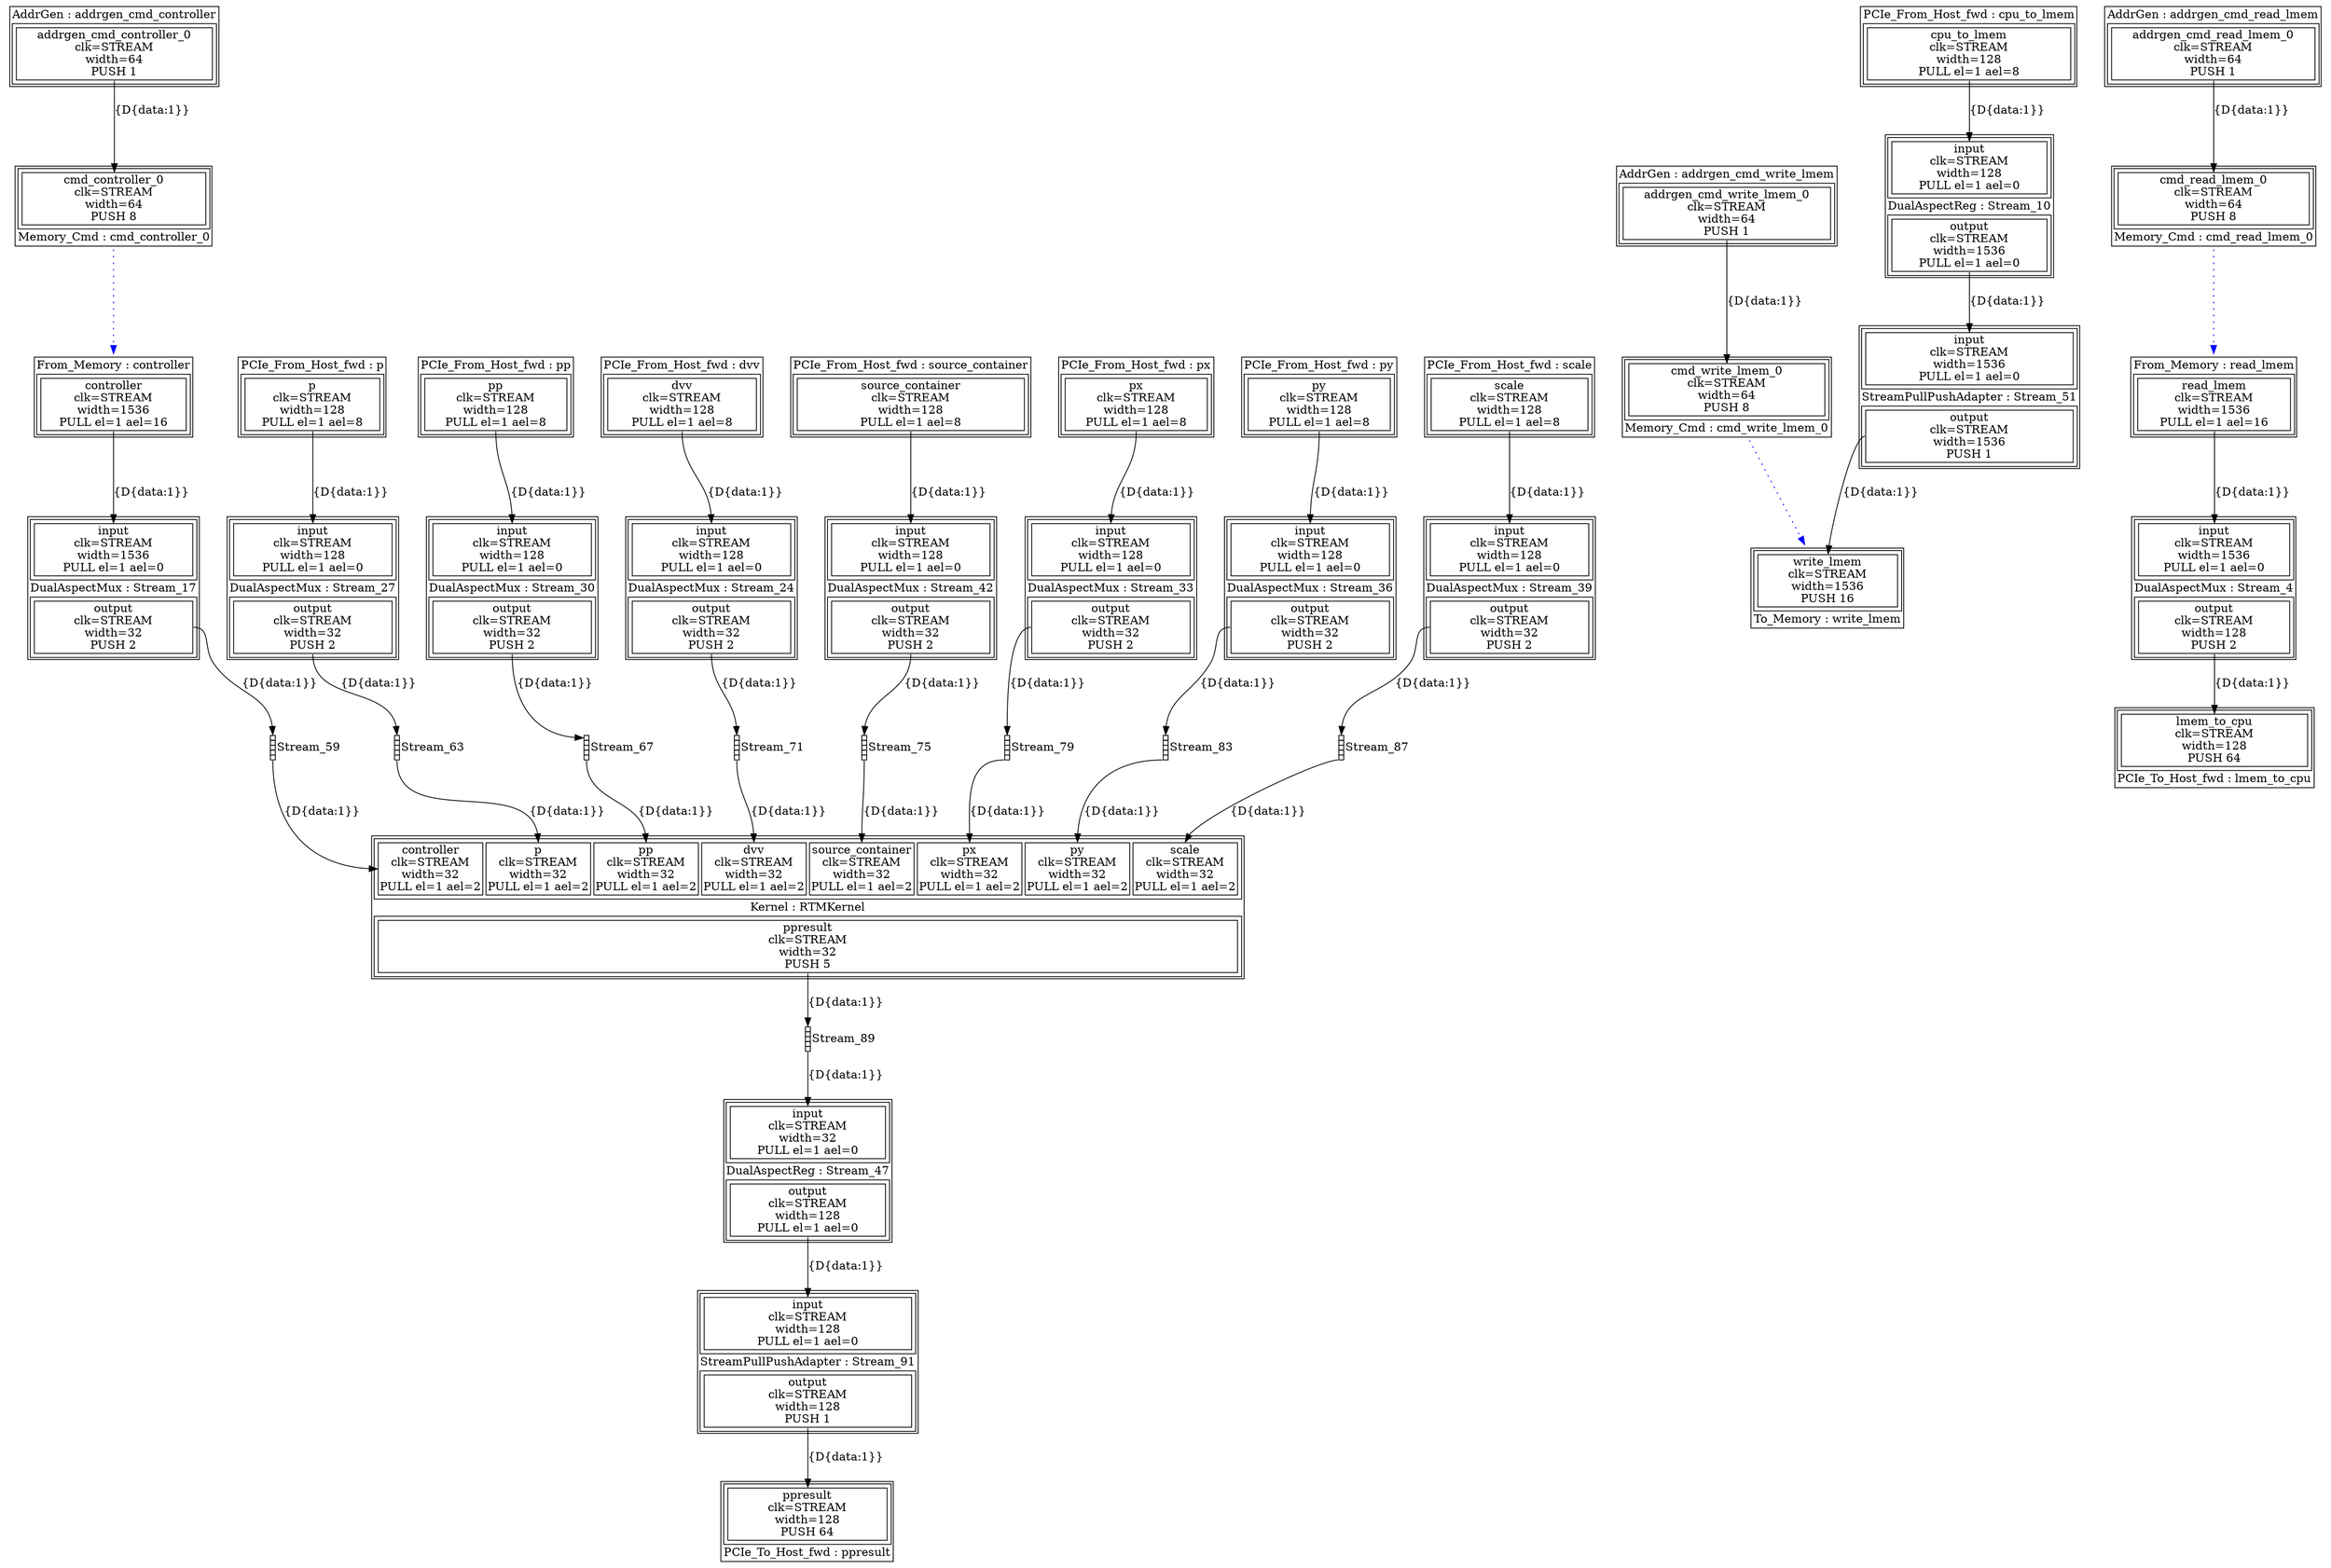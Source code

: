 digraph manager_compiler_graph {
RTMKernel[shape=plaintext, label=<<TABLE  BORDER="1" CELLPADDING="1" CELLSPACING="1"><TR><TD BGCOLOR="white" BORDER="0" PORT="inputs" ROWSPAN="1" COLSPAN="1"><TABLE  BORDER="1" CELLPADDING="1" CELLSPACING="4"><TR><TD BGCOLOR="white" BORDER="1" PORT="controller" ROWSPAN="1" COLSPAN="1">controller<BR/>clk=STREAM<BR/>width=32<BR/>PULL el=1 ael=2</TD><TD BGCOLOR="white" BORDER="1" PORT="p" ROWSPAN="1" COLSPAN="1">p<BR/>clk=STREAM<BR/>width=32<BR/>PULL el=1 ael=2</TD><TD BGCOLOR="white" BORDER="1" PORT="pp" ROWSPAN="1" COLSPAN="1">pp<BR/>clk=STREAM<BR/>width=32<BR/>PULL el=1 ael=2</TD><TD BGCOLOR="white" BORDER="1" PORT="dvv" ROWSPAN="1" COLSPAN="1">dvv<BR/>clk=STREAM<BR/>width=32<BR/>PULL el=1 ael=2</TD><TD BGCOLOR="white" BORDER="1" PORT="source_container" ROWSPAN="1" COLSPAN="1">source_container<BR/>clk=STREAM<BR/>width=32<BR/>PULL el=1 ael=2</TD><TD BGCOLOR="white" BORDER="1" PORT="px" ROWSPAN="1" COLSPAN="1">px<BR/>clk=STREAM<BR/>width=32<BR/>PULL el=1 ael=2</TD><TD BGCOLOR="white" BORDER="1" PORT="py" ROWSPAN="1" COLSPAN="1">py<BR/>clk=STREAM<BR/>width=32<BR/>PULL el=1 ael=2</TD><TD BGCOLOR="white" BORDER="1" PORT="scale" ROWSPAN="1" COLSPAN="1">scale<BR/>clk=STREAM<BR/>width=32<BR/>PULL el=1 ael=2</TD></TR></TABLE></TD></TR><TR><TD BGCOLOR="white" BORDER="0" PORT="node_info" ROWSPAN="1" COLSPAN="1">Kernel : RTMKernel</TD></TR><TR><TD BGCOLOR="white" BORDER="0" PORT="outputs" ROWSPAN="1" COLSPAN="1"><TABLE  BORDER="1" CELLPADDING="1" CELLSPACING="4"><TR><TD BGCOLOR="white" BORDER="1" PORT="ppresult" ROWSPAN="1" COLSPAN="1">ppresult<BR/>clk=STREAM<BR/>width=32<BR/>PUSH 5</TD></TR></TABLE></TD></TR></TABLE>>];
cpu_to_lmem[shape=plaintext, label=<<TABLE  BORDER="1" CELLPADDING="1" CELLSPACING="1"><TR><TD BGCOLOR="white" BORDER="0" PORT="node_info" ROWSPAN="1" COLSPAN="1">PCIe_From_Host_fwd : cpu_to_lmem</TD></TR><TR><TD BGCOLOR="white" BORDER="0" PORT="outputs" ROWSPAN="1" COLSPAN="1"><TABLE  BORDER="1" CELLPADDING="1" CELLSPACING="4"><TR><TD BGCOLOR="white" BORDER="1" PORT="cpu_to_lmem" ROWSPAN="1" COLSPAN="1">cpu_to_lmem<BR/>clk=STREAM<BR/>width=128<BR/>PULL el=1 ael=8</TD></TR></TABLE></TD></TR></TABLE>>];
lmem_to_cpu[shape=plaintext, label=<<TABLE  BORDER="1" CELLPADDING="1" CELLSPACING="1"><TR><TD BGCOLOR="white" BORDER="0" PORT="inputs" ROWSPAN="1" COLSPAN="1"><TABLE  BORDER="1" CELLPADDING="1" CELLSPACING="4"><TR><TD BGCOLOR="white" BORDER="1" PORT="lmem_to_cpu" ROWSPAN="1" COLSPAN="1">lmem_to_cpu<BR/>clk=STREAM<BR/>width=128<BR/>PUSH 64</TD></TR></TABLE></TD></TR><TR><TD BGCOLOR="white" BORDER="0" PORT="node_info" ROWSPAN="1" COLSPAN="1">PCIe_To_Host_fwd : lmem_to_cpu</TD></TR></TABLE>>];
addrgen_cmd_write_lmem[shape=plaintext, label=<<TABLE  BORDER="1" CELLPADDING="1" CELLSPACING="1"><TR><TD BGCOLOR="white" BORDER="0" PORT="node_info" ROWSPAN="1" COLSPAN="1">AddrGen : addrgen_cmd_write_lmem</TD></TR><TR><TD BGCOLOR="white" BORDER="0" PORT="outputs" ROWSPAN="1" COLSPAN="1"><TABLE  BORDER="1" CELLPADDING="1" CELLSPACING="4"><TR><TD BGCOLOR="white" BORDER="1" PORT="addrgen_cmd_write_lmem_0" ROWSPAN="1" COLSPAN="1">addrgen_cmd_write_lmem_0<BR/>clk=STREAM<BR/>width=64<BR/>PUSH 1</TD></TR></TABLE></TD></TR></TABLE>>];
cmd_write_lmem_0[shape=plaintext, label=<<TABLE  BORDER="1" CELLPADDING="1" CELLSPACING="1"><TR><TD BGCOLOR="white" BORDER="0" PORT="inputs" ROWSPAN="1" COLSPAN="1"><TABLE  BORDER="1" CELLPADDING="1" CELLSPACING="4"><TR><TD BGCOLOR="white" BORDER="1" PORT="cmd_write_lmem_0" ROWSPAN="1" COLSPAN="1">cmd_write_lmem_0<BR/>clk=STREAM<BR/>width=64<BR/>PUSH 8</TD></TR></TABLE></TD></TR><TR><TD BGCOLOR="white" BORDER="0" PORT="node_info" ROWSPAN="1" COLSPAN="1">Memory_Cmd : cmd_write_lmem_0</TD></TR></TABLE>>];
write_lmem[shape=plaintext, label=<<TABLE  BORDER="1" CELLPADDING="1" CELLSPACING="1"><TR><TD BGCOLOR="white" BORDER="0" PORT="inputs" ROWSPAN="1" COLSPAN="1"><TABLE  BORDER="1" CELLPADDING="1" CELLSPACING="4"><TR><TD BGCOLOR="white" BORDER="1" PORT="write_lmem" ROWSPAN="1" COLSPAN="1">write_lmem<BR/>clk=STREAM<BR/>width=1536<BR/>PUSH 16</TD></TR></TABLE></TD></TR><TR><TD BGCOLOR="white" BORDER="0" PORT="node_info" ROWSPAN="1" COLSPAN="1">To_Memory : write_lmem</TD></TR></TABLE>>];
addrgen_cmd_read_lmem[shape=plaintext, label=<<TABLE  BORDER="1" CELLPADDING="1" CELLSPACING="1"><TR><TD BGCOLOR="white" BORDER="0" PORT="node_info" ROWSPAN="1" COLSPAN="1">AddrGen : addrgen_cmd_read_lmem</TD></TR><TR><TD BGCOLOR="white" BORDER="0" PORT="outputs" ROWSPAN="1" COLSPAN="1"><TABLE  BORDER="1" CELLPADDING="1" CELLSPACING="4"><TR><TD BGCOLOR="white" BORDER="1" PORT="addrgen_cmd_read_lmem_0" ROWSPAN="1" COLSPAN="1">addrgen_cmd_read_lmem_0<BR/>clk=STREAM<BR/>width=64<BR/>PUSH 1</TD></TR></TABLE></TD></TR></TABLE>>];
cmd_read_lmem_0[shape=plaintext, label=<<TABLE  BORDER="1" CELLPADDING="1" CELLSPACING="1"><TR><TD BGCOLOR="white" BORDER="0" PORT="inputs" ROWSPAN="1" COLSPAN="1"><TABLE  BORDER="1" CELLPADDING="1" CELLSPACING="4"><TR><TD BGCOLOR="white" BORDER="1" PORT="cmd_read_lmem_0" ROWSPAN="1" COLSPAN="1">cmd_read_lmem_0<BR/>clk=STREAM<BR/>width=64<BR/>PUSH 8</TD></TR></TABLE></TD></TR><TR><TD BGCOLOR="white" BORDER="0" PORT="node_info" ROWSPAN="1" COLSPAN="1">Memory_Cmd : cmd_read_lmem_0</TD></TR></TABLE>>];
read_lmem[shape=plaintext, label=<<TABLE  BORDER="1" CELLPADDING="1" CELLSPACING="1"><TR><TD BGCOLOR="white" BORDER="0" PORT="node_info" ROWSPAN="1" COLSPAN="1">From_Memory : read_lmem</TD></TR><TR><TD BGCOLOR="white" BORDER="0" PORT="outputs" ROWSPAN="1" COLSPAN="1"><TABLE  BORDER="1" CELLPADDING="1" CELLSPACING="4"><TR><TD BGCOLOR="white" BORDER="1" PORT="read_lmem" ROWSPAN="1" COLSPAN="1">read_lmem<BR/>clk=STREAM<BR/>width=1536<BR/>PULL el=1 ael=16</TD></TR></TABLE></TD></TR></TABLE>>];
addrgen_cmd_controller[shape=plaintext, label=<<TABLE  BORDER="1" CELLPADDING="1" CELLSPACING="1"><TR><TD BGCOLOR="white" BORDER="0" PORT="node_info" ROWSPAN="1" COLSPAN="1">AddrGen : addrgen_cmd_controller</TD></TR><TR><TD BGCOLOR="white" BORDER="0" PORT="outputs" ROWSPAN="1" COLSPAN="1"><TABLE  BORDER="1" CELLPADDING="1" CELLSPACING="4"><TR><TD BGCOLOR="white" BORDER="1" PORT="addrgen_cmd_controller_0" ROWSPAN="1" COLSPAN="1">addrgen_cmd_controller_0<BR/>clk=STREAM<BR/>width=64<BR/>PUSH 1</TD></TR></TABLE></TD></TR></TABLE>>];
cmd_controller_0[shape=plaintext, label=<<TABLE  BORDER="1" CELLPADDING="1" CELLSPACING="1"><TR><TD BGCOLOR="white" BORDER="0" PORT="inputs" ROWSPAN="1" COLSPAN="1"><TABLE  BORDER="1" CELLPADDING="1" CELLSPACING="4"><TR><TD BGCOLOR="white" BORDER="1" PORT="cmd_controller_0" ROWSPAN="1" COLSPAN="1">cmd_controller_0<BR/>clk=STREAM<BR/>width=64<BR/>PUSH 8</TD></TR></TABLE></TD></TR><TR><TD BGCOLOR="white" BORDER="0" PORT="node_info" ROWSPAN="1" COLSPAN="1">Memory_Cmd : cmd_controller_0</TD></TR></TABLE>>];
controller[shape=plaintext, label=<<TABLE  BORDER="1" CELLPADDING="1" CELLSPACING="1"><TR><TD BGCOLOR="white" BORDER="0" PORT="node_info" ROWSPAN="1" COLSPAN="1">From_Memory : controller</TD></TR><TR><TD BGCOLOR="white" BORDER="0" PORT="outputs" ROWSPAN="1" COLSPAN="1"><TABLE  BORDER="1" CELLPADDING="1" CELLSPACING="4"><TR><TD BGCOLOR="white" BORDER="1" PORT="controller" ROWSPAN="1" COLSPAN="1">controller<BR/>clk=STREAM<BR/>width=1536<BR/>PULL el=1 ael=16</TD></TR></TABLE></TD></TR></TABLE>>];
dvv[shape=plaintext, label=<<TABLE  BORDER="1" CELLPADDING="1" CELLSPACING="1"><TR><TD BGCOLOR="white" BORDER="0" PORT="node_info" ROWSPAN="1" COLSPAN="1">PCIe_From_Host_fwd : dvv</TD></TR><TR><TD BGCOLOR="white" BORDER="0" PORT="outputs" ROWSPAN="1" COLSPAN="1"><TABLE  BORDER="1" CELLPADDING="1" CELLSPACING="4"><TR><TD BGCOLOR="white" BORDER="1" PORT="dvv" ROWSPAN="1" COLSPAN="1">dvv<BR/>clk=STREAM<BR/>width=128<BR/>PULL el=1 ael=8</TD></TR></TABLE></TD></TR></TABLE>>];
p[shape=plaintext, label=<<TABLE  BORDER="1" CELLPADDING="1" CELLSPACING="1"><TR><TD BGCOLOR="white" BORDER="0" PORT="node_info" ROWSPAN="1" COLSPAN="1">PCIe_From_Host_fwd : p</TD></TR><TR><TD BGCOLOR="white" BORDER="0" PORT="outputs" ROWSPAN="1" COLSPAN="1"><TABLE  BORDER="1" CELLPADDING="1" CELLSPACING="4"><TR><TD BGCOLOR="white" BORDER="1" PORT="p" ROWSPAN="1" COLSPAN="1">p<BR/>clk=STREAM<BR/>width=128<BR/>PULL el=1 ael=8</TD></TR></TABLE></TD></TR></TABLE>>];
pp[shape=plaintext, label=<<TABLE  BORDER="1" CELLPADDING="1" CELLSPACING="1"><TR><TD BGCOLOR="white" BORDER="0" PORT="node_info" ROWSPAN="1" COLSPAN="1">PCIe_From_Host_fwd : pp</TD></TR><TR><TD BGCOLOR="white" BORDER="0" PORT="outputs" ROWSPAN="1" COLSPAN="1"><TABLE  BORDER="1" CELLPADDING="1" CELLSPACING="4"><TR><TD BGCOLOR="white" BORDER="1" PORT="pp" ROWSPAN="1" COLSPAN="1">pp<BR/>clk=STREAM<BR/>width=128<BR/>PULL el=1 ael=8</TD></TR></TABLE></TD></TR></TABLE>>];
px[shape=plaintext, label=<<TABLE  BORDER="1" CELLPADDING="1" CELLSPACING="1"><TR><TD BGCOLOR="white" BORDER="0" PORT="node_info" ROWSPAN="1" COLSPAN="1">PCIe_From_Host_fwd : px</TD></TR><TR><TD BGCOLOR="white" BORDER="0" PORT="outputs" ROWSPAN="1" COLSPAN="1"><TABLE  BORDER="1" CELLPADDING="1" CELLSPACING="4"><TR><TD BGCOLOR="white" BORDER="1" PORT="px" ROWSPAN="1" COLSPAN="1">px<BR/>clk=STREAM<BR/>width=128<BR/>PULL el=1 ael=8</TD></TR></TABLE></TD></TR></TABLE>>];
py[shape=plaintext, label=<<TABLE  BORDER="1" CELLPADDING="1" CELLSPACING="1"><TR><TD BGCOLOR="white" BORDER="0" PORT="node_info" ROWSPAN="1" COLSPAN="1">PCIe_From_Host_fwd : py</TD></TR><TR><TD BGCOLOR="white" BORDER="0" PORT="outputs" ROWSPAN="1" COLSPAN="1"><TABLE  BORDER="1" CELLPADDING="1" CELLSPACING="4"><TR><TD BGCOLOR="white" BORDER="1" PORT="py" ROWSPAN="1" COLSPAN="1">py<BR/>clk=STREAM<BR/>width=128<BR/>PULL el=1 ael=8</TD></TR></TABLE></TD></TR></TABLE>>];
scale[shape=plaintext, label=<<TABLE  BORDER="1" CELLPADDING="1" CELLSPACING="1"><TR><TD BGCOLOR="white" BORDER="0" PORT="node_info" ROWSPAN="1" COLSPAN="1">PCIe_From_Host_fwd : scale</TD></TR><TR><TD BGCOLOR="white" BORDER="0" PORT="outputs" ROWSPAN="1" COLSPAN="1"><TABLE  BORDER="1" CELLPADDING="1" CELLSPACING="4"><TR><TD BGCOLOR="white" BORDER="1" PORT="scale" ROWSPAN="1" COLSPAN="1">scale<BR/>clk=STREAM<BR/>width=128<BR/>PULL el=1 ael=8</TD></TR></TABLE></TD></TR></TABLE>>];
source_container[shape=plaintext, label=<<TABLE  BORDER="1" CELLPADDING="1" CELLSPACING="1"><TR><TD BGCOLOR="white" BORDER="0" PORT="node_info" ROWSPAN="1" COLSPAN="1">PCIe_From_Host_fwd : source_container</TD></TR><TR><TD BGCOLOR="white" BORDER="0" PORT="outputs" ROWSPAN="1" COLSPAN="1"><TABLE  BORDER="1" CELLPADDING="1" CELLSPACING="4"><TR><TD BGCOLOR="white" BORDER="1" PORT="source_container" ROWSPAN="1" COLSPAN="1">source_container<BR/>clk=STREAM<BR/>width=128<BR/>PULL el=1 ael=8</TD></TR></TABLE></TD></TR></TABLE>>];
ppresult[shape=plaintext, label=<<TABLE  BORDER="1" CELLPADDING="1" CELLSPACING="1"><TR><TD BGCOLOR="white" BORDER="0" PORT="inputs" ROWSPAN="1" COLSPAN="1"><TABLE  BORDER="1" CELLPADDING="1" CELLSPACING="4"><TR><TD BGCOLOR="white" BORDER="1" PORT="ppresult" ROWSPAN="1" COLSPAN="1">ppresult<BR/>clk=STREAM<BR/>width=128<BR/>PUSH 64</TD></TR></TABLE></TD></TR><TR><TD BGCOLOR="white" BORDER="0" PORT="node_info" ROWSPAN="1" COLSPAN="1">PCIe_To_Host_fwd : ppresult</TD></TR></TABLE>>];
Stream_10[shape=plaintext, label=<<TABLE  BORDER="1" CELLPADDING="1" CELLSPACING="1"><TR><TD BGCOLOR="white" BORDER="0" PORT="inputs" ROWSPAN="1" COLSPAN="1"><TABLE  BORDER="1" CELLPADDING="1" CELLSPACING="4"><TR><TD BGCOLOR="white" BORDER="1" PORT="input" ROWSPAN="1" COLSPAN="1">input<BR/>clk=STREAM<BR/>width=128<BR/>PULL el=1 ael=0</TD></TR></TABLE></TD></TR><TR><TD BGCOLOR="white" BORDER="0" PORT="node_info" ROWSPAN="1" COLSPAN="1">DualAspectReg : Stream_10</TD></TR><TR><TD BGCOLOR="white" BORDER="0" PORT="outputs" ROWSPAN="1" COLSPAN="1"><TABLE  BORDER="1" CELLPADDING="1" CELLSPACING="4"><TR><TD BGCOLOR="white" BORDER="1" PORT="output" ROWSPAN="1" COLSPAN="1">output<BR/>clk=STREAM<BR/>width=1536<BR/>PULL el=1 ael=0</TD></TR></TABLE></TD></TR></TABLE>>];
Stream_4[shape=plaintext, label=<<TABLE  BORDER="1" CELLPADDING="1" CELLSPACING="1"><TR><TD BGCOLOR="white" BORDER="0" PORT="inputs" ROWSPAN="1" COLSPAN="1"><TABLE  BORDER="1" CELLPADDING="1" CELLSPACING="4"><TR><TD BGCOLOR="white" BORDER="1" PORT="input" ROWSPAN="1" COLSPAN="1">input<BR/>clk=STREAM<BR/>width=1536<BR/>PULL el=1 ael=0</TD></TR></TABLE></TD></TR><TR><TD BGCOLOR="white" BORDER="0" PORT="node_info" ROWSPAN="1" COLSPAN="1">DualAspectMux : Stream_4</TD></TR><TR><TD BGCOLOR="white" BORDER="0" PORT="outputs" ROWSPAN="1" COLSPAN="1"><TABLE  BORDER="1" CELLPADDING="1" CELLSPACING="4"><TR><TD BGCOLOR="white" BORDER="1" PORT="output" ROWSPAN="1" COLSPAN="1">output<BR/>clk=STREAM<BR/>width=128<BR/>PUSH 2</TD></TR></TABLE></TD></TR></TABLE>>];
Stream_17[shape=plaintext, label=<<TABLE  BORDER="1" CELLPADDING="1" CELLSPACING="1"><TR><TD BGCOLOR="white" BORDER="0" PORT="inputs" ROWSPAN="1" COLSPAN="1"><TABLE  BORDER="1" CELLPADDING="1" CELLSPACING="4"><TR><TD BGCOLOR="white" BORDER="1" PORT="input" ROWSPAN="1" COLSPAN="1">input<BR/>clk=STREAM<BR/>width=1536<BR/>PULL el=1 ael=0</TD></TR></TABLE></TD></TR><TR><TD BGCOLOR="white" BORDER="0" PORT="node_info" ROWSPAN="1" COLSPAN="1">DualAspectMux : Stream_17</TD></TR><TR><TD BGCOLOR="white" BORDER="0" PORT="outputs" ROWSPAN="1" COLSPAN="1"><TABLE  BORDER="1" CELLPADDING="1" CELLSPACING="4"><TR><TD BGCOLOR="white" BORDER="1" PORT="output" ROWSPAN="1" COLSPAN="1">output<BR/>clk=STREAM<BR/>width=32<BR/>PUSH 2</TD></TR></TABLE></TD></TR></TABLE>>];
Stream_27[shape=plaintext, label=<<TABLE  BORDER="1" CELLPADDING="1" CELLSPACING="1"><TR><TD BGCOLOR="white" BORDER="0" PORT="inputs" ROWSPAN="1" COLSPAN="1"><TABLE  BORDER="1" CELLPADDING="1" CELLSPACING="4"><TR><TD BGCOLOR="white" BORDER="1" PORT="input" ROWSPAN="1" COLSPAN="1">input<BR/>clk=STREAM<BR/>width=128<BR/>PULL el=1 ael=0</TD></TR></TABLE></TD></TR><TR><TD BGCOLOR="white" BORDER="0" PORT="node_info" ROWSPAN="1" COLSPAN="1">DualAspectMux : Stream_27</TD></TR><TR><TD BGCOLOR="white" BORDER="0" PORT="outputs" ROWSPAN="1" COLSPAN="1"><TABLE  BORDER="1" CELLPADDING="1" CELLSPACING="4"><TR><TD BGCOLOR="white" BORDER="1" PORT="output" ROWSPAN="1" COLSPAN="1">output<BR/>clk=STREAM<BR/>width=32<BR/>PUSH 2</TD></TR></TABLE></TD></TR></TABLE>>];
Stream_30[shape=plaintext, label=<<TABLE  BORDER="1" CELLPADDING="1" CELLSPACING="1"><TR><TD BGCOLOR="white" BORDER="0" PORT="inputs" ROWSPAN="1" COLSPAN="1"><TABLE  BORDER="1" CELLPADDING="1" CELLSPACING="4"><TR><TD BGCOLOR="white" BORDER="1" PORT="input" ROWSPAN="1" COLSPAN="1">input<BR/>clk=STREAM<BR/>width=128<BR/>PULL el=1 ael=0</TD></TR></TABLE></TD></TR><TR><TD BGCOLOR="white" BORDER="0" PORT="node_info" ROWSPAN="1" COLSPAN="1">DualAspectMux : Stream_30</TD></TR><TR><TD BGCOLOR="white" BORDER="0" PORT="outputs" ROWSPAN="1" COLSPAN="1"><TABLE  BORDER="1" CELLPADDING="1" CELLSPACING="4"><TR><TD BGCOLOR="white" BORDER="1" PORT="output" ROWSPAN="1" COLSPAN="1">output<BR/>clk=STREAM<BR/>width=32<BR/>PUSH 2</TD></TR></TABLE></TD></TR></TABLE>>];
Stream_24[shape=plaintext, label=<<TABLE  BORDER="1" CELLPADDING="1" CELLSPACING="1"><TR><TD BGCOLOR="white" BORDER="0" PORT="inputs" ROWSPAN="1" COLSPAN="1"><TABLE  BORDER="1" CELLPADDING="1" CELLSPACING="4"><TR><TD BGCOLOR="white" BORDER="1" PORT="input" ROWSPAN="1" COLSPAN="1">input<BR/>clk=STREAM<BR/>width=128<BR/>PULL el=1 ael=0</TD></TR></TABLE></TD></TR><TR><TD BGCOLOR="white" BORDER="0" PORT="node_info" ROWSPAN="1" COLSPAN="1">DualAspectMux : Stream_24</TD></TR><TR><TD BGCOLOR="white" BORDER="0" PORT="outputs" ROWSPAN="1" COLSPAN="1"><TABLE  BORDER="1" CELLPADDING="1" CELLSPACING="4"><TR><TD BGCOLOR="white" BORDER="1" PORT="output" ROWSPAN="1" COLSPAN="1">output<BR/>clk=STREAM<BR/>width=32<BR/>PUSH 2</TD></TR></TABLE></TD></TR></TABLE>>];
Stream_42[shape=plaintext, label=<<TABLE  BORDER="1" CELLPADDING="1" CELLSPACING="1"><TR><TD BGCOLOR="white" BORDER="0" PORT="inputs" ROWSPAN="1" COLSPAN="1"><TABLE  BORDER="1" CELLPADDING="1" CELLSPACING="4"><TR><TD BGCOLOR="white" BORDER="1" PORT="input" ROWSPAN="1" COLSPAN="1">input<BR/>clk=STREAM<BR/>width=128<BR/>PULL el=1 ael=0</TD></TR></TABLE></TD></TR><TR><TD BGCOLOR="white" BORDER="0" PORT="node_info" ROWSPAN="1" COLSPAN="1">DualAspectMux : Stream_42</TD></TR><TR><TD BGCOLOR="white" BORDER="0" PORT="outputs" ROWSPAN="1" COLSPAN="1"><TABLE  BORDER="1" CELLPADDING="1" CELLSPACING="4"><TR><TD BGCOLOR="white" BORDER="1" PORT="output" ROWSPAN="1" COLSPAN="1">output<BR/>clk=STREAM<BR/>width=32<BR/>PUSH 2</TD></TR></TABLE></TD></TR></TABLE>>];
Stream_33[shape=plaintext, label=<<TABLE  BORDER="1" CELLPADDING="1" CELLSPACING="1"><TR><TD BGCOLOR="white" BORDER="0" PORT="inputs" ROWSPAN="1" COLSPAN="1"><TABLE  BORDER="1" CELLPADDING="1" CELLSPACING="4"><TR><TD BGCOLOR="white" BORDER="1" PORT="input" ROWSPAN="1" COLSPAN="1">input<BR/>clk=STREAM<BR/>width=128<BR/>PULL el=1 ael=0</TD></TR></TABLE></TD></TR><TR><TD BGCOLOR="white" BORDER="0" PORT="node_info" ROWSPAN="1" COLSPAN="1">DualAspectMux : Stream_33</TD></TR><TR><TD BGCOLOR="white" BORDER="0" PORT="outputs" ROWSPAN="1" COLSPAN="1"><TABLE  BORDER="1" CELLPADDING="1" CELLSPACING="4"><TR><TD BGCOLOR="white" BORDER="1" PORT="output" ROWSPAN="1" COLSPAN="1">output<BR/>clk=STREAM<BR/>width=32<BR/>PUSH 2</TD></TR></TABLE></TD></TR></TABLE>>];
Stream_36[shape=plaintext, label=<<TABLE  BORDER="1" CELLPADDING="1" CELLSPACING="1"><TR><TD BGCOLOR="white" BORDER="0" PORT="inputs" ROWSPAN="1" COLSPAN="1"><TABLE  BORDER="1" CELLPADDING="1" CELLSPACING="4"><TR><TD BGCOLOR="white" BORDER="1" PORT="input" ROWSPAN="1" COLSPAN="1">input<BR/>clk=STREAM<BR/>width=128<BR/>PULL el=1 ael=0</TD></TR></TABLE></TD></TR><TR><TD BGCOLOR="white" BORDER="0" PORT="node_info" ROWSPAN="1" COLSPAN="1">DualAspectMux : Stream_36</TD></TR><TR><TD BGCOLOR="white" BORDER="0" PORT="outputs" ROWSPAN="1" COLSPAN="1"><TABLE  BORDER="1" CELLPADDING="1" CELLSPACING="4"><TR><TD BGCOLOR="white" BORDER="1" PORT="output" ROWSPAN="1" COLSPAN="1">output<BR/>clk=STREAM<BR/>width=32<BR/>PUSH 2</TD></TR></TABLE></TD></TR></TABLE>>];
Stream_39[shape=plaintext, label=<<TABLE  BORDER="1" CELLPADDING="1" CELLSPACING="1"><TR><TD BGCOLOR="white" BORDER="0" PORT="inputs" ROWSPAN="1" COLSPAN="1"><TABLE  BORDER="1" CELLPADDING="1" CELLSPACING="4"><TR><TD BGCOLOR="white" BORDER="1" PORT="input" ROWSPAN="1" COLSPAN="1">input<BR/>clk=STREAM<BR/>width=128<BR/>PULL el=1 ael=0</TD></TR></TABLE></TD></TR><TR><TD BGCOLOR="white" BORDER="0" PORT="node_info" ROWSPAN="1" COLSPAN="1">DualAspectMux : Stream_39</TD></TR><TR><TD BGCOLOR="white" BORDER="0" PORT="outputs" ROWSPAN="1" COLSPAN="1"><TABLE  BORDER="1" CELLPADDING="1" CELLSPACING="4"><TR><TD BGCOLOR="white" BORDER="1" PORT="output" ROWSPAN="1" COLSPAN="1">output<BR/>clk=STREAM<BR/>width=32<BR/>PUSH 2</TD></TR></TABLE></TD></TR></TABLE>>];
Stream_47[shape=plaintext, label=<<TABLE  BORDER="1" CELLPADDING="1" CELLSPACING="1"><TR><TD BGCOLOR="white" BORDER="0" PORT="inputs" ROWSPAN="1" COLSPAN="1"><TABLE  BORDER="1" CELLPADDING="1" CELLSPACING="4"><TR><TD BGCOLOR="white" BORDER="1" PORT="input" ROWSPAN="1" COLSPAN="1">input<BR/>clk=STREAM<BR/>width=32<BR/>PULL el=1 ael=0</TD></TR></TABLE></TD></TR><TR><TD BGCOLOR="white" BORDER="0" PORT="node_info" ROWSPAN="1" COLSPAN="1">DualAspectReg : Stream_47</TD></TR><TR><TD BGCOLOR="white" BORDER="0" PORT="outputs" ROWSPAN="1" COLSPAN="1"><TABLE  BORDER="1" CELLPADDING="1" CELLSPACING="4"><TR><TD BGCOLOR="white" BORDER="1" PORT="output" ROWSPAN="1" COLSPAN="1">output<BR/>clk=STREAM<BR/>width=128<BR/>PULL el=1 ael=0</TD></TR></TABLE></TD></TR></TABLE>>];
Stream_51[shape=plaintext, label=<<TABLE  BORDER="1" CELLPADDING="1" CELLSPACING="1"><TR><TD BGCOLOR="white" BORDER="0" PORT="inputs" ROWSPAN="1" COLSPAN="1"><TABLE  BORDER="1" CELLPADDING="1" CELLSPACING="4"><TR><TD BGCOLOR="white" BORDER="1" PORT="input" ROWSPAN="1" COLSPAN="1">input<BR/>clk=STREAM<BR/>width=1536<BR/>PULL el=1 ael=0</TD></TR></TABLE></TD></TR><TR><TD BGCOLOR="white" BORDER="0" PORT="node_info" ROWSPAN="1" COLSPAN="1">StreamPullPushAdapter : Stream_51</TD></TR><TR><TD BGCOLOR="white" BORDER="0" PORT="outputs" ROWSPAN="1" COLSPAN="1"><TABLE  BORDER="1" CELLPADDING="1" CELLSPACING="4"><TR><TD BGCOLOR="white" BORDER="1" PORT="output" ROWSPAN="1" COLSPAN="1">output<BR/>clk=STREAM<BR/>width=1536<BR/>PUSH 1</TD></TR></TABLE></TD></TR></TABLE>>];
Stream_91[shape=plaintext, label=<<TABLE  BORDER="1" CELLPADDING="1" CELLSPACING="1"><TR><TD BGCOLOR="white" BORDER="0" PORT="inputs" ROWSPAN="1" COLSPAN="1"><TABLE  BORDER="1" CELLPADDING="1" CELLSPACING="4"><TR><TD BGCOLOR="white" BORDER="1" PORT="input" ROWSPAN="1" COLSPAN="1">input<BR/>clk=STREAM<BR/>width=128<BR/>PULL el=1 ael=0</TD></TR></TABLE></TD></TR><TR><TD BGCOLOR="white" BORDER="0" PORT="node_info" ROWSPAN="1" COLSPAN="1">StreamPullPushAdapter : Stream_91</TD></TR><TR><TD BGCOLOR="white" BORDER="0" PORT="outputs" ROWSPAN="1" COLSPAN="1"><TABLE  BORDER="1" CELLPADDING="1" CELLSPACING="4"><TR><TD BGCOLOR="white" BORDER="1" PORT="output" ROWSPAN="1" COLSPAN="1">output<BR/>clk=STREAM<BR/>width=128<BR/>PUSH 1</TD></TR></TABLE></TD></TR></TABLE>>];
Stream_59[shape=plaintext, label=<<TABLE BORDER="0" CELLSPACING="0" CELLBORDER="1"> <TR><TD PORT="input"></TD><TD BORDER="0" ROWSPAN="6" WIDTH="1">Stream_59</TD></TR> <TR><TD></TD></TR> <TR><TD></TD></TR> <TR><TD></TD></TR> <TR><TD></TD></TR> <TR HEIGHT="0" CELLPADDING="0" BORDER="0" ><TD CELLPADDING="0" BORDER="0" PORT="output"></TD></TR> </TABLE>>];
Stream_63[shape=plaintext, label=<<TABLE BORDER="0" CELLSPACING="0" CELLBORDER="1"> <TR><TD PORT="input"></TD><TD BORDER="0" ROWSPAN="6" WIDTH="1">Stream_63</TD></TR> <TR><TD></TD></TR> <TR><TD></TD></TR> <TR><TD></TD></TR> <TR><TD></TD></TR> <TR HEIGHT="0" CELLPADDING="0" BORDER="0" ><TD CELLPADDING="0" BORDER="0" PORT="output"></TD></TR> </TABLE>>];
Stream_67[shape=plaintext, label=<<TABLE BORDER="0" CELLSPACING="0" CELLBORDER="1"> <TR><TD PORT="input"></TD><TD BORDER="0" ROWSPAN="6" WIDTH="1">Stream_67</TD></TR> <TR><TD></TD></TR> <TR><TD></TD></TR> <TR><TD></TD></TR> <TR><TD></TD></TR> <TR HEIGHT="0" CELLPADDING="0" BORDER="0" ><TD CELLPADDING="0" BORDER="0" PORT="output"></TD></TR> </TABLE>>];
Stream_71[shape=plaintext, label=<<TABLE BORDER="0" CELLSPACING="0" CELLBORDER="1"> <TR><TD PORT="input"></TD><TD BORDER="0" ROWSPAN="6" WIDTH="1">Stream_71</TD></TR> <TR><TD></TD></TR> <TR><TD></TD></TR> <TR><TD></TD></TR> <TR><TD></TD></TR> <TR HEIGHT="0" CELLPADDING="0" BORDER="0" ><TD CELLPADDING="0" BORDER="0" PORT="output"></TD></TR> </TABLE>>];
Stream_75[shape=plaintext, label=<<TABLE BORDER="0" CELLSPACING="0" CELLBORDER="1"> <TR><TD PORT="input"></TD><TD BORDER="0" ROWSPAN="6" WIDTH="1">Stream_75</TD></TR> <TR><TD></TD></TR> <TR><TD></TD></TR> <TR><TD></TD></TR> <TR><TD></TD></TR> <TR HEIGHT="0" CELLPADDING="0" BORDER="0" ><TD CELLPADDING="0" BORDER="0" PORT="output"></TD></TR> </TABLE>>];
Stream_79[shape=plaintext, label=<<TABLE BORDER="0" CELLSPACING="0" CELLBORDER="1"> <TR><TD PORT="input"></TD><TD BORDER="0" ROWSPAN="6" WIDTH="1">Stream_79</TD></TR> <TR><TD></TD></TR> <TR><TD></TD></TR> <TR><TD></TD></TR> <TR><TD></TD></TR> <TR HEIGHT="0" CELLPADDING="0" BORDER="0" ><TD CELLPADDING="0" BORDER="0" PORT="output"></TD></TR> </TABLE>>];
Stream_83[shape=plaintext, label=<<TABLE BORDER="0" CELLSPACING="0" CELLBORDER="1"> <TR><TD PORT="input"></TD><TD BORDER="0" ROWSPAN="6" WIDTH="1">Stream_83</TD></TR> <TR><TD></TD></TR> <TR><TD></TD></TR> <TR><TD></TD></TR> <TR><TD></TD></TR> <TR HEIGHT="0" CELLPADDING="0" BORDER="0" ><TD CELLPADDING="0" BORDER="0" PORT="output"></TD></TR> </TABLE>>];
Stream_87[shape=plaintext, label=<<TABLE BORDER="0" CELLSPACING="0" CELLBORDER="1"> <TR><TD PORT="input"></TD><TD BORDER="0" ROWSPAN="6" WIDTH="1">Stream_87</TD></TR> <TR><TD></TD></TR> <TR><TD></TD></TR> <TR><TD></TD></TR> <TR><TD></TD></TR> <TR HEIGHT="0" CELLPADDING="0" BORDER="0" ><TD CELLPADDING="0" BORDER="0" PORT="output"></TD></TR> </TABLE>>];
Stream_89[shape=plaintext, label=<<TABLE BORDER="0" CELLSPACING="0" CELLBORDER="1"> <TR><TD PORT="input"></TD><TD BORDER="0" ROWSPAN="6" WIDTH="1">Stream_89</TD></TR> <TR><TD></TD></TR> <TR><TD></TD></TR> <TR><TD></TD></TR> <TR><TD></TD></TR> <TR HEIGHT="0" CELLPADDING="0" BORDER="0" ><TD CELLPADDING="0" BORDER="0" PORT="output"></TD></TR> </TABLE>>];
cpu_to_lmem -> Stream_10 [headport="input" tailport="cpu_to_lmem" label="{D{data:1}}"]
addrgen_cmd_write_lmem -> cmd_write_lmem_0 [headport="cmd_write_lmem_0" tailport="addrgen_cmd_write_lmem_0" label="{D{data:1}}"]
addrgen_cmd_read_lmem -> cmd_read_lmem_0 [headport="cmd_read_lmem_0" tailport="addrgen_cmd_read_lmem_0" label="{D{data:1}}"]
read_lmem -> Stream_4 [headport="input" tailport="read_lmem" label="{D{data:1}}"]
addrgen_cmd_controller -> cmd_controller_0 [headport="cmd_controller_0" tailport="addrgen_cmd_controller_0" label="{D{data:1}}"]
controller -> Stream_17 [headport="input" tailport="controller" label="{D{data:1}}"]
dvv -> Stream_24 [headport="input" tailport="dvv" label="{D{data:1}}"]
p -> Stream_27 [headport="input" tailport="p" label="{D{data:1}}"]
pp -> Stream_30 [headport="input" tailport="pp" label="{D{data:1}}"]
px -> Stream_33 [headport="input" tailport="px" label="{D{data:1}}"]
py -> Stream_36 [headport="input" tailport="py" label="{D{data:1}}"]
scale -> Stream_39 [headport="input" tailport="scale" label="{D{data:1}}"]
source_container -> Stream_42 [headport="input" tailport="source_container" label="{D{data:1}}"]
RTMKernel -> Stream_89 [headport="input" tailport="ppresult" label="{D{data:1}}"]
Stream_10 -> Stream_51 [headport="input" tailport="output" label="{D{data:1}}"]
Stream_4 -> lmem_to_cpu [headport="lmem_to_cpu" tailport="output" label="{D{data:1}}"]
Stream_17 -> Stream_59 [headport="input" tailport="output" label="{D{data:1}}"]
Stream_27 -> Stream_63 [headport="input" tailport="output" label="{D{data:1}}"]
Stream_30 -> Stream_67 [headport="input" tailport="output" label="{D{data:1}}"]
Stream_24 -> Stream_71 [headport="input" tailport="output" label="{D{data:1}}"]
Stream_42 -> Stream_75 [headport="input" tailport="output" label="{D{data:1}}"]
Stream_33 -> Stream_79 [headport="input" tailport="output" label="{D{data:1}}"]
Stream_36 -> Stream_83 [headport="input" tailport="output" label="{D{data:1}}"]
Stream_39 -> Stream_87 [headport="input" tailport="output" label="{D{data:1}}"]
Stream_47 -> Stream_91 [headport="input" tailport="output" label="{D{data:1}}"]
Stream_51 -> write_lmem [headport="write_lmem" tailport="output" label="{D{data:1}}"]
Stream_91 -> ppresult [headport="ppresult" tailport="output" label="{D{data:1}}"]
Stream_59 -> RTMKernel [headport="controller" tailport="output" label="{D{data:1}}"]
Stream_63 -> RTMKernel [headport="p" tailport="output" label="{D{data:1}}"]
Stream_67 -> RTMKernel [headport="pp" tailport="output" label="{D{data:1}}"]
Stream_71 -> RTMKernel [headport="dvv" tailport="output" label="{D{data:1}}"]
Stream_75 -> RTMKernel [headport="source_container" tailport="output" label="{D{data:1}}"]
Stream_79 -> RTMKernel [headport="px" tailport="output" label="{D{data:1}}"]
Stream_83 -> RTMKernel [headport="py" tailport="output" label="{D{data:1}}"]
Stream_87 -> RTMKernel [headport="scale" tailport="output" label="{D{data:1}}"]
Stream_89 -> Stream_47 [headport="input" tailport="output" label="{D{data:1}}"]
cmd_write_lmem_0 -> write_lmem [color=blue style=dotted]
cmd_read_lmem_0 -> read_lmem [color=blue style=dotted]
cmd_controller_0 -> controller [color=blue style=dotted]
}
